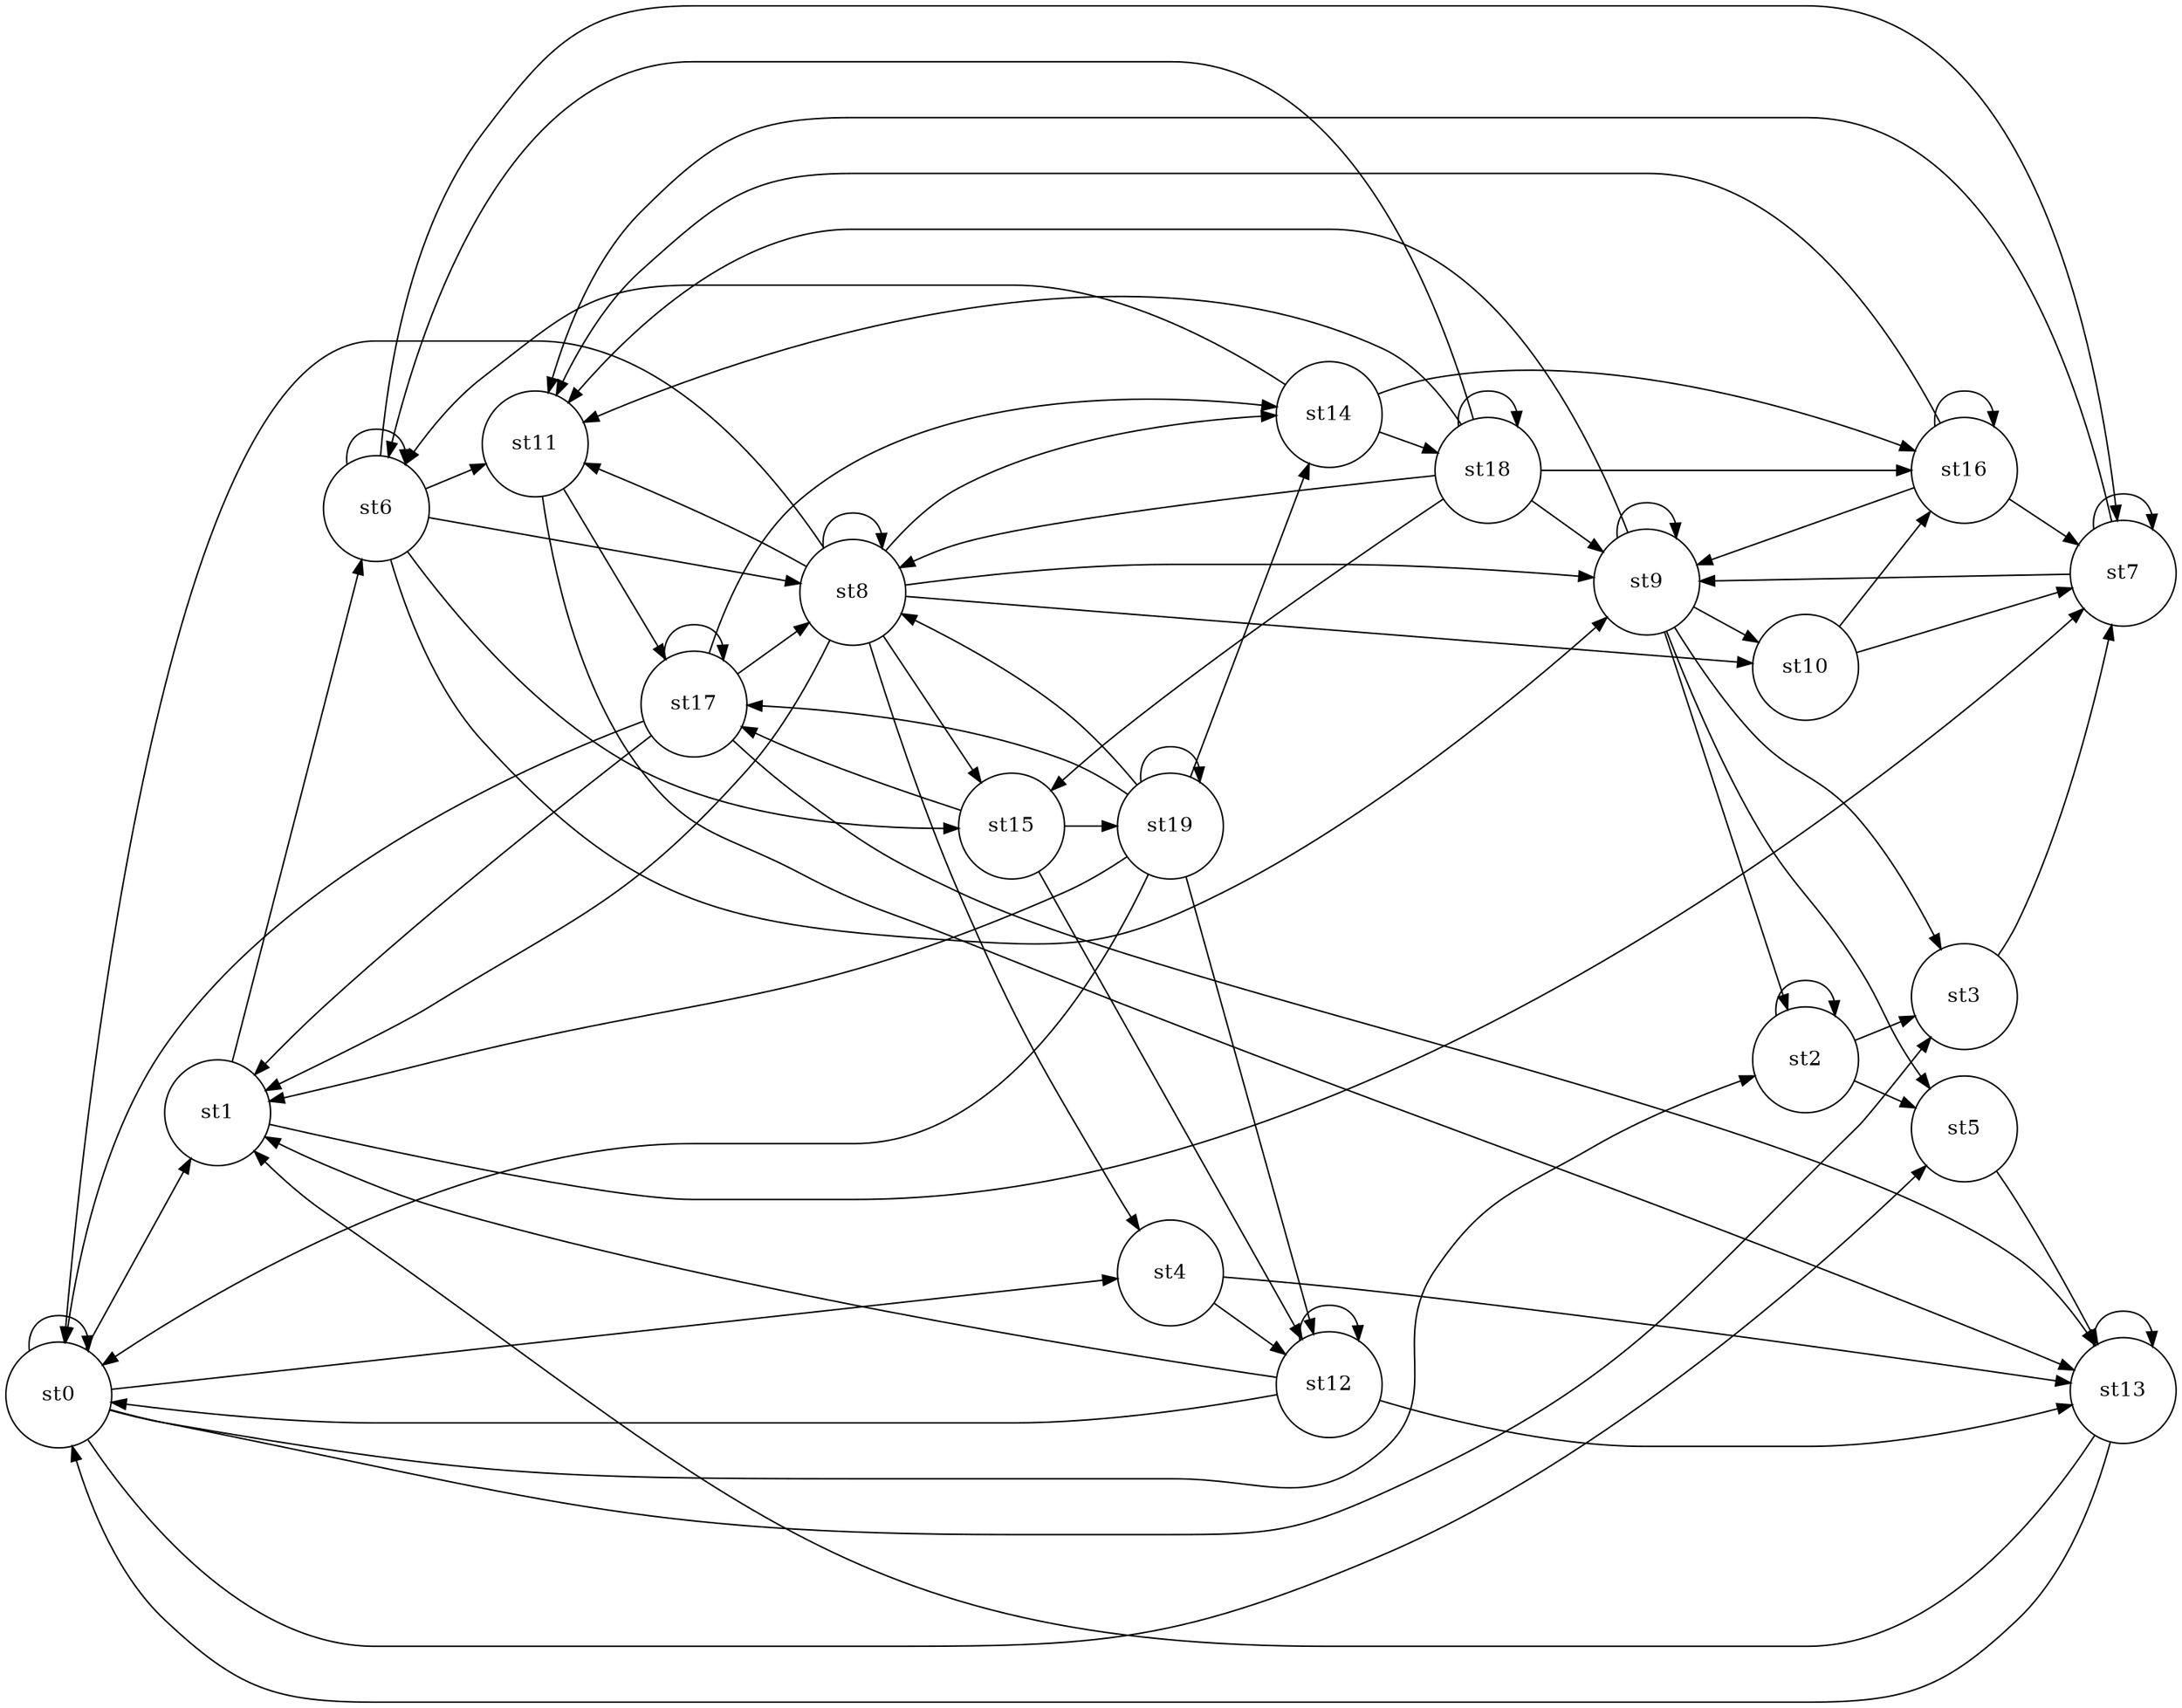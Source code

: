 #Total states is 0, including 0 states and 0 newstates
#Total transisions is 0, including 0 transistions and 0 new transitions
digraph finite_state_machine {
	rankdir=LR;
	size="20,20";
	resolution="300";
	overlap=false;

	node [shape = circle, fixedsize=true, width = 1, color = red, style = filled];

	node [shape = circle, color = black, style = unfilled];
	st0;
 	st1;
 	st10;
 	st11;
 	st12;
 	st13;
 	st14;
 	st15;
 	st16;
 	st17;
 	st18;
 	st19;
 	st2;
 	st3;
 	st4;
 	st5;
 	st6;
 	st7;
 	st8;
 	st9;
 	st0 -> st0;
	st0 -> st1;
	st0 -> st2;
	st0 -> st3;
	st0 -> st4;
	st0 -> st5;
	st1 -> st6;
	st1 -> st7;
	st10 -> st16;
	st10 -> st7;
	st11 -> st13;
	st11 -> st17;
	st12 -> st0;
	st12 -> st1;
	st12 -> st12;
	st12 -> st13;
	st13 -> st0;
	st13 -> st1;
	st13 -> st13;
	st14 -> st16;
	st14 -> st18;
	st14 -> st6;
	st15 -> st12;
	st15 -> st17;
	st15 -> st19;
	st16 -> st11;
	st16 -> st16;
	st16 -> st7;
	st16 -> st9;
	st17 -> st0;
	st17 -> st1;
	st17 -> st13;
	st17 -> st14;
	st17 -> st17;
	st17 -> st8;
	st18 -> st11;
	st18 -> st15;
	st18 -> st16;
	st18 -> st18;
	st18 -> st6;
	st18 -> st8;
	st18 -> st9;
	st19 -> st0;
	st19 -> st1;
	st19 -> st12;
	st19 -> st14;
	st19 -> st17;
	st19 -> st19;
	st19 -> st8;
	st2 -> st2;
	st2 -> st3;
	st2 -> st5;
	st3 -> st7;
	st4 -> st12;
	st4 -> st13;
	st5 -> st13;
	st6 -> st11;
	st6 -> st15;
	st6 -> st6;
	st6 -> st7;
	st6 -> st8;
	st6 -> st9;
	st7 -> st11;
	st7 -> st7;
	st7 -> st9;
	st8 -> st0;
	st8 -> st1;
	st8 -> st10;
	st8 -> st11;
	st8 -> st14;
	st8 -> st15;
	st8 -> st4;
	st8 -> st8;
	st8 -> st9;
	st9 -> st10;
	st9 -> st11;
	st9 -> st2;
	st9 -> st3;
	st9 -> st5;
	st9 -> st9;
}
